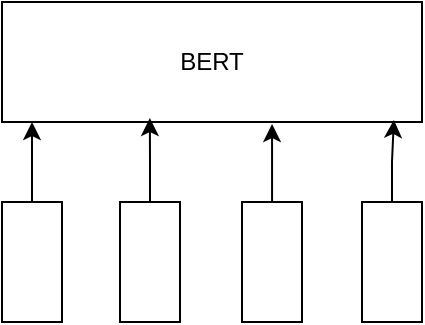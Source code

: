 <mxfile version="21.8.0" type="github">
  <diagram name="第 1 页" id="US__9pEuS_oKk_frkMYs">
    <mxGraphModel dx="1434" dy="681" grid="1" gridSize="10" guides="1" tooltips="1" connect="1" arrows="1" fold="1" page="1" pageScale="1" pageWidth="827" pageHeight="1169" math="0" shadow="0">
      <root>
        <mxCell id="0" />
        <mxCell id="1" parent="0" />
        <mxCell id="lLnLJcmnNAFMne3qh3Rc-1" value="BERT" style="rounded=0;whiteSpace=wrap;html=1;" vertex="1" parent="1">
          <mxGeometry x="180" y="210" width="210" height="60" as="geometry" />
        </mxCell>
        <mxCell id="lLnLJcmnNAFMne3qh3Rc-8" value="" style="edgeStyle=orthogonalEdgeStyle;rounded=0;orthogonalLoop=1;jettySize=auto;html=1;" edge="1" parent="1" source="lLnLJcmnNAFMne3qh3Rc-2" target="lLnLJcmnNAFMne3qh3Rc-1">
          <mxGeometry relative="1" as="geometry">
            <Array as="points">
              <mxPoint x="195" y="280" />
              <mxPoint x="195" y="280" />
            </Array>
          </mxGeometry>
        </mxCell>
        <mxCell id="lLnLJcmnNAFMne3qh3Rc-2" value="" style="rounded=0;whiteSpace=wrap;html=1;" vertex="1" parent="1">
          <mxGeometry x="180" y="310" width="30" height="60" as="geometry" />
        </mxCell>
        <mxCell id="lLnLJcmnNAFMne3qh3Rc-4" value="" style="rounded=0;whiteSpace=wrap;html=1;" vertex="1" parent="1">
          <mxGeometry x="239" y="310" width="30" height="60" as="geometry" />
        </mxCell>
        <mxCell id="lLnLJcmnNAFMne3qh3Rc-5" value="" style="rounded=0;whiteSpace=wrap;html=1;" vertex="1" parent="1">
          <mxGeometry x="300" y="310" width="30" height="60" as="geometry" />
        </mxCell>
        <mxCell id="lLnLJcmnNAFMne3qh3Rc-6" value="" style="rounded=0;whiteSpace=wrap;html=1;" vertex="1" parent="1">
          <mxGeometry x="360" y="310" width="30" height="60" as="geometry" />
        </mxCell>
        <mxCell id="lLnLJcmnNAFMne3qh3Rc-13" style="edgeStyle=orthogonalEdgeStyle;rounded=0;orthogonalLoop=1;jettySize=auto;html=1;entryX=0.643;entryY=1.017;entryDx=0;entryDy=0;entryPerimeter=0;" edge="1" parent="1" source="lLnLJcmnNAFMne3qh3Rc-5" target="lLnLJcmnNAFMne3qh3Rc-1">
          <mxGeometry relative="1" as="geometry" />
        </mxCell>
        <mxCell id="lLnLJcmnNAFMne3qh3Rc-16" style="edgeStyle=orthogonalEdgeStyle;rounded=0;orthogonalLoop=1;jettySize=auto;html=1;exitX=0.5;exitY=0;exitDx=0;exitDy=0;entryX=0.352;entryY=0.967;entryDx=0;entryDy=0;entryPerimeter=0;" edge="1" parent="1" source="lLnLJcmnNAFMne3qh3Rc-4" target="lLnLJcmnNAFMne3qh3Rc-1">
          <mxGeometry relative="1" as="geometry" />
        </mxCell>
        <mxCell id="lLnLJcmnNAFMne3qh3Rc-18" style="edgeStyle=orthogonalEdgeStyle;rounded=0;orthogonalLoop=1;jettySize=auto;html=1;exitX=0.5;exitY=0;exitDx=0;exitDy=0;entryX=0.933;entryY=0.983;entryDx=0;entryDy=0;entryPerimeter=0;" edge="1" parent="1" source="lLnLJcmnNAFMne3qh3Rc-6" target="lLnLJcmnNAFMne3qh3Rc-1">
          <mxGeometry relative="1" as="geometry" />
        </mxCell>
      </root>
    </mxGraphModel>
  </diagram>
</mxfile>
